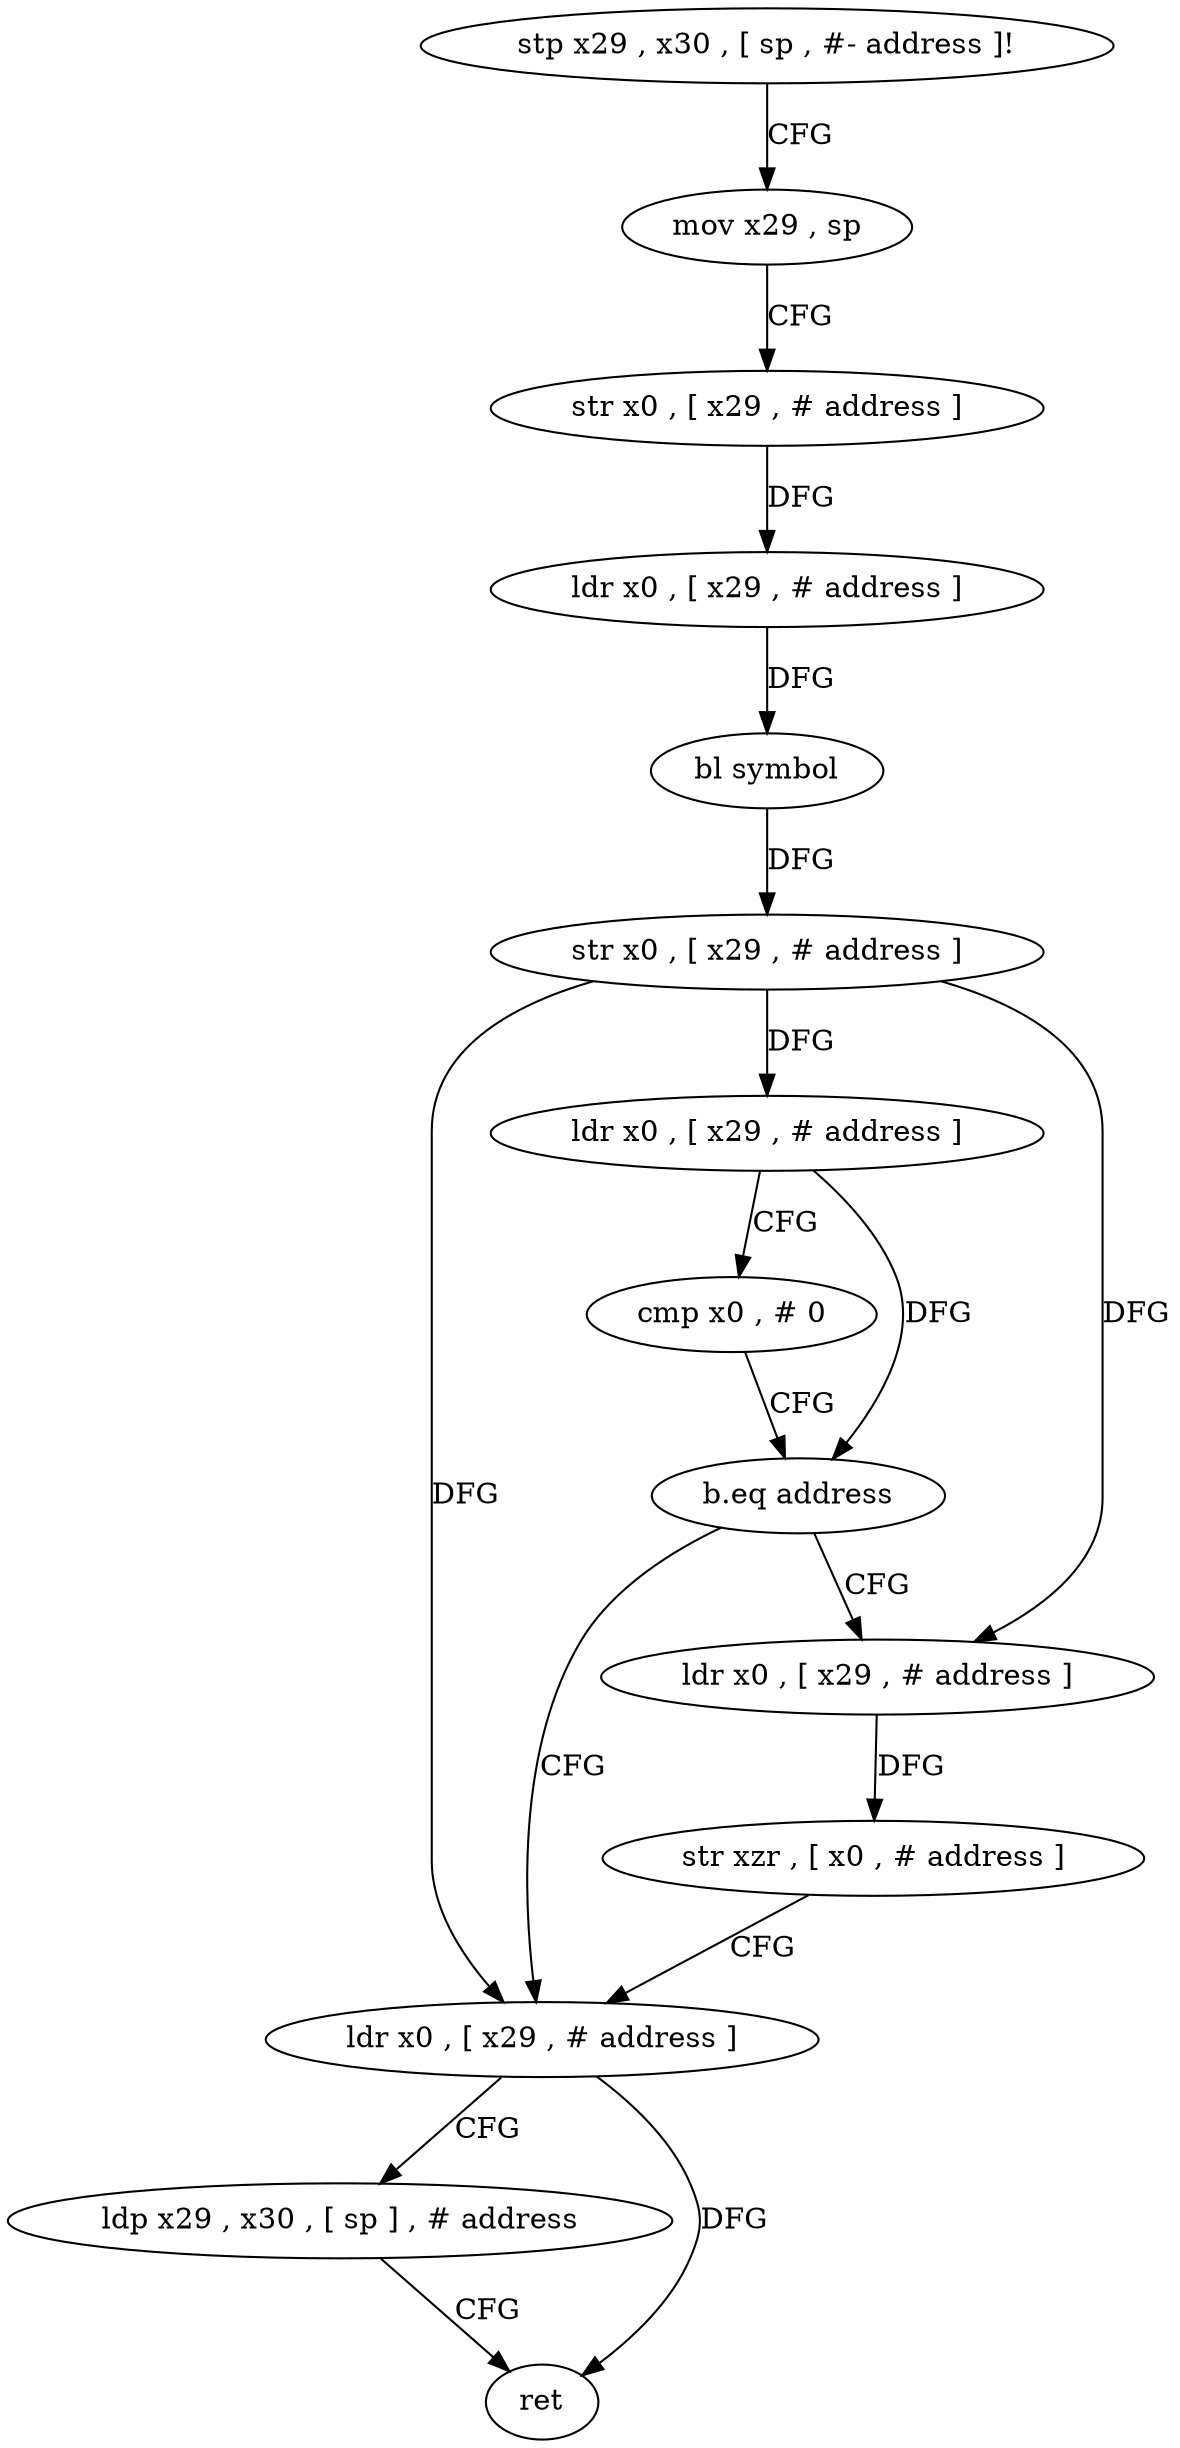 digraph "func" {
"4238616" [label = "stp x29 , x30 , [ sp , #- address ]!" ]
"4238620" [label = "mov x29 , sp" ]
"4238624" [label = "str x0 , [ x29 , # address ]" ]
"4238628" [label = "ldr x0 , [ x29 , # address ]" ]
"4238632" [label = "bl symbol" ]
"4238636" [label = "str x0 , [ x29 , # address ]" ]
"4238640" [label = "ldr x0 , [ x29 , # address ]" ]
"4238644" [label = "cmp x0 , # 0" ]
"4238648" [label = "b.eq address" ]
"4238660" [label = "ldr x0 , [ x29 , # address ]" ]
"4238652" [label = "ldr x0 , [ x29 , # address ]" ]
"4238664" [label = "ldp x29 , x30 , [ sp ] , # address" ]
"4238668" [label = "ret" ]
"4238656" [label = "str xzr , [ x0 , # address ]" ]
"4238616" -> "4238620" [ label = "CFG" ]
"4238620" -> "4238624" [ label = "CFG" ]
"4238624" -> "4238628" [ label = "DFG" ]
"4238628" -> "4238632" [ label = "DFG" ]
"4238632" -> "4238636" [ label = "DFG" ]
"4238636" -> "4238640" [ label = "DFG" ]
"4238636" -> "4238660" [ label = "DFG" ]
"4238636" -> "4238652" [ label = "DFG" ]
"4238640" -> "4238644" [ label = "CFG" ]
"4238640" -> "4238648" [ label = "DFG" ]
"4238644" -> "4238648" [ label = "CFG" ]
"4238648" -> "4238660" [ label = "CFG" ]
"4238648" -> "4238652" [ label = "CFG" ]
"4238660" -> "4238664" [ label = "CFG" ]
"4238660" -> "4238668" [ label = "DFG" ]
"4238652" -> "4238656" [ label = "DFG" ]
"4238664" -> "4238668" [ label = "CFG" ]
"4238656" -> "4238660" [ label = "CFG" ]
}
